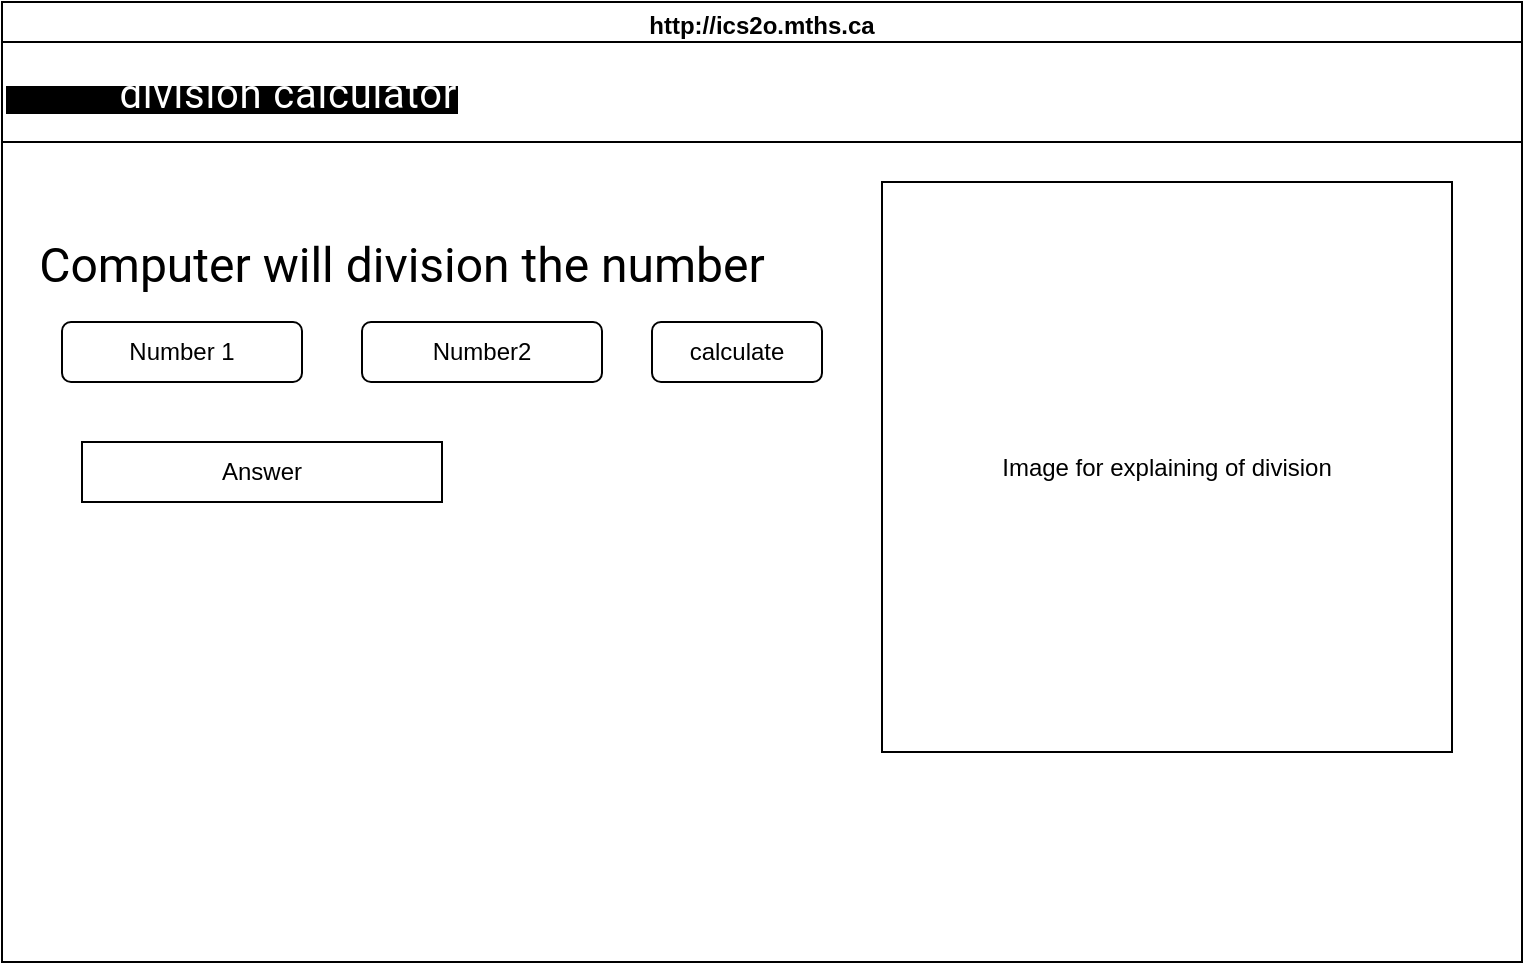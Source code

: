 <mxfile>
    <diagram id="HIP3nbAZw_EuaXWnEj3U" name="Page-1">
        <mxGraphModel dx="873" dy="645" grid="1" gridSize="10" guides="1" tooltips="1" connect="1" arrows="1" fold="1" page="1" pageScale="1" pageWidth="850" pageHeight="1100" math="0" shadow="0">
            <root>
                <mxCell id="0"/>
                <mxCell id="1" parent="0"/>
                <mxCell id="7" value="http://ics2o.mths.ca" style="swimlane;whiteSpace=wrap;html=1;fillColor=none;strokeColor=default;" parent="1" vertex="1">
                    <mxGeometry x="40" y="40" width="760" height="480" as="geometry"/>
                </mxCell>
                <mxCell id="8" value="&lt;span style=&quot;background-color: rgb(0, 0, 0);&quot;&gt;&amp;nbsp; &amp;nbsp; &amp;nbsp; &amp;nbsp; &amp;nbsp; &amp;nbsp; &amp;nbsp; &amp;nbsp; &amp;nbsp;&lt;span style=&quot;color: rgb(255, 255, 255); font-family: Roboto, Helvetica, Arial, sans-serif; font-size: 20px; letter-spacing: 0.4px;&quot;&gt;division calculator&lt;/span&gt;&lt;/span&gt;" style="rounded=0;whiteSpace=wrap;html=1;align=left;" vertex="1" parent="7">
                    <mxGeometry y="20" width="760" height="50" as="geometry"/>
                </mxCell>
                <mxCell id="9" value="&#10;&lt;h4 style=&quot;padding: 0px; font-family: Roboto, Helvetica, Arial, sans-serif; font-weight: 400; font-size: 24px; line-height: 32px; margin: 24px 0px 16px; font-style: normal; font-variant-ligatures: normal; font-variant-caps: normal; letter-spacing: normal; orphans: 2; text-align: start; text-indent: 0px; text-transform: none; widows: 2; word-spacing: 0px; -webkit-text-stroke-width: 0px; text-decoration-thickness: initial; text-decoration-style: initial; text-decoration-color: initial;&quot;&gt;Computer will division the number&lt;/h4&gt;&#10;&#10;" style="text;html=1;strokeColor=none;fillColor=none;align=center;verticalAlign=middle;whiteSpace=wrap;rounded=0;labelBackgroundColor=none;fontColor=#000000;" vertex="1" parent="7">
                    <mxGeometry y="120" width="400" height="30" as="geometry"/>
                </mxCell>
                <mxCell id="10" value="Number 1" style="rounded=1;whiteSpace=wrap;html=1;labelBackgroundColor=none;strokeColor=default;fontColor=#000000;fillColor=none;" vertex="1" parent="7">
                    <mxGeometry x="30" y="160" width="120" height="30" as="geometry"/>
                </mxCell>
                <mxCell id="11" value="Number2" style="rounded=1;whiteSpace=wrap;html=1;labelBackgroundColor=none;strokeColor=default;fontColor=#000000;fillColor=none;" vertex="1" parent="7">
                    <mxGeometry x="180" y="160" width="120" height="30" as="geometry"/>
                </mxCell>
                <mxCell id="13" value="calculate" style="rounded=1;whiteSpace=wrap;html=1;labelBackgroundColor=none;strokeColor=default;fontColor=#000000;fillColor=none;" vertex="1" parent="7">
                    <mxGeometry x="325" y="160" width="85" height="30" as="geometry"/>
                </mxCell>
                <mxCell id="15" value="Answer" style="rounded=0;whiteSpace=wrap;html=1;labelBackgroundColor=none;strokeColor=default;fontColor=#000000;fillColor=none;" vertex="1" parent="7">
                    <mxGeometry x="40" y="220" width="180" height="30" as="geometry"/>
                </mxCell>
                <mxCell id="16" value="Image for explaining of division" style="whiteSpace=wrap;html=1;aspect=fixed;labelBackgroundColor=none;" vertex="1" parent="7">
                    <mxGeometry x="440" y="90" width="285" height="285" as="geometry"/>
                </mxCell>
            </root>
        </mxGraphModel>
    </diagram>
</mxfile>